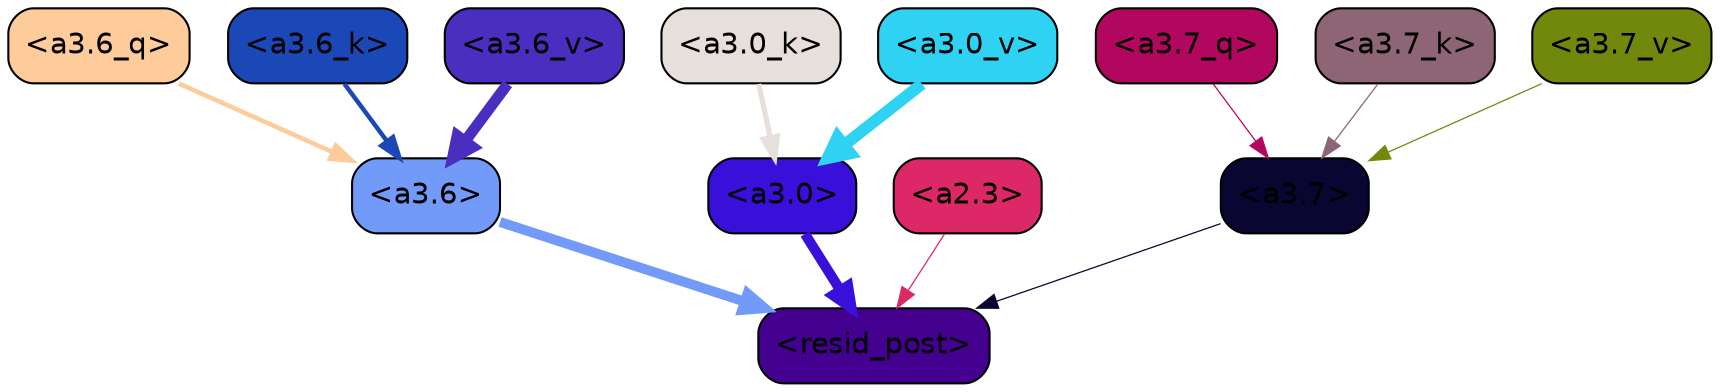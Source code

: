 strict digraph "" {
	graph [bgcolor=transparent,
		layout=dot,
		overlap=false,
		splines=true
	];
	"<a3.7>"	[color=black,
		fillcolor="#090631",
		fontname=Helvetica,
		shape=box,
		style="filled, rounded"];
	"<resid_post>"	[color=black,
		fillcolor="#44008f",
		fontname=Helvetica,
		shape=box,
		style="filled, rounded"];
	"<a3.7>" -> "<resid_post>"	[color="#090631",
		penwidth=0.6];
	"<a3.6>"	[color=black,
		fillcolor="#729af9",
		fontname=Helvetica,
		shape=box,
		style="filled, rounded"];
	"<a3.6>" -> "<resid_post>"	[color="#729af9",
		penwidth=4.746312499046326];
	"<a3.0>"	[color=black,
		fillcolor="#390fda",
		fontname=Helvetica,
		shape=box,
		style="filled, rounded"];
	"<a3.0>" -> "<resid_post>"	[color="#390fda",
		penwidth=4.896343111991882];
	"<a2.3>"	[color=black,
		fillcolor="#dc2866",
		fontname=Helvetica,
		shape=box,
		style="filled, rounded"];
	"<a2.3>" -> "<resid_post>"	[color="#dc2866",
		penwidth=0.6];
	"<a3.7_q>"	[color=black,
		fillcolor="#b2075e",
		fontname=Helvetica,
		shape=box,
		style="filled, rounded"];
	"<a3.7_q>" -> "<a3.7>"	[color="#b2075e",
		penwidth=0.6];
	"<a3.6_q>"	[color=black,
		fillcolor="#fecb9b",
		fontname=Helvetica,
		shape=box,
		style="filled, rounded"];
	"<a3.6_q>" -> "<a3.6>"	[color="#fecb9b",
		penwidth=2.160832464694977];
	"<a3.7_k>"	[color=black,
		fillcolor="#8d6575",
		fontname=Helvetica,
		shape=box,
		style="filled, rounded"];
	"<a3.7_k>" -> "<a3.7>"	[color="#8d6575",
		penwidth=0.6];
	"<a3.6_k>"	[color=black,
		fillcolor="#1a48b7",
		fontname=Helvetica,
		shape=box,
		style="filled, rounded"];
	"<a3.6_k>" -> "<a3.6>"	[color="#1a48b7",
		penwidth=2.13908451795578];
	"<a3.0_k>"	[color=black,
		fillcolor="#e7dfdc",
		fontname=Helvetica,
		shape=box,
		style="filled, rounded"];
	"<a3.0_k>" -> "<a3.0>"	[color="#e7dfdc",
		penwidth=2.520303964614868];
	"<a3.7_v>"	[color=black,
		fillcolor="#72880d",
		fontname=Helvetica,
		shape=box,
		style="filled, rounded"];
	"<a3.7_v>" -> "<a3.7>"	[color="#72880d",
		penwidth=0.6];
	"<a3.6_v>"	[color=black,
		fillcolor="#492ec0",
		fontname=Helvetica,
		shape=box,
		style="filled, rounded"];
	"<a3.6_v>" -> "<a3.6>"	[color="#492ec0",
		penwidth=5.297133803367615];
	"<a3.0_v>"	[color=black,
		fillcolor="#2fd2f3",
		fontname=Helvetica,
		shape=box,
		style="filled, rounded"];
	"<a3.0_v>" -> "<a3.0>"	[color="#2fd2f3",
		penwidth=5.680712580680847];
}
